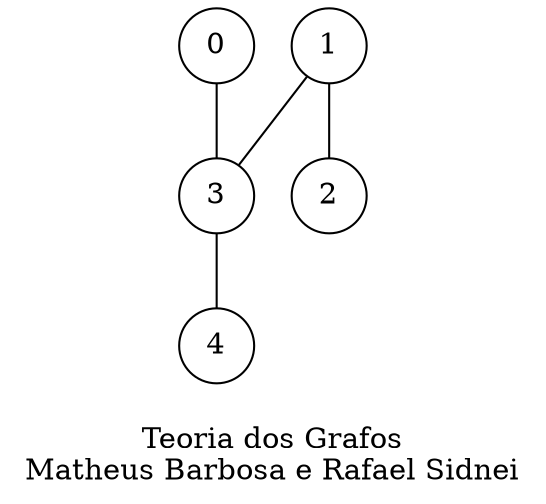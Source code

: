 strict graph "" {
	graph [bb="0,0,199,234",
		dpi=200,
		label="
Teoria dos Grafos
Matheus Barbosa e Rafael Sidnei",
		lheight=0.64,
		lp="99.5,27",
		lwidth=2.54
	];
	node [label="\N",
		shape=circle
	];
	0	 [height=0.5,
		pos="72.5,216",
		width=0.5];
	3	 [height=0.5,
		pos="72.5,144",
		width=0.5];
	0 -- 3	 [pos="72.5,197.83 72.5,187 72.5,173.29 72.5,162.41"];
	4	 [height=0.5,
		pos="72.5,72",
		width=0.5];
	3 -- 4	 [pos="72.5,125.83 72.5,115 72.5,101.29 72.5,90.413"];
	1	 [height=0.5,
		pos="126.5,216",
		width=0.5];
	1 -- 3	 [pos="115.57,201.43 106.2,188.94 92.776,171.03 83.411,158.55"];
	2	 [height=0.5,
		pos="126.5,144",
		width=0.5];
	1 -- 2	 [pos="126.5,197.83 126.5,187 126.5,173.29 126.5,162.41"];
}
